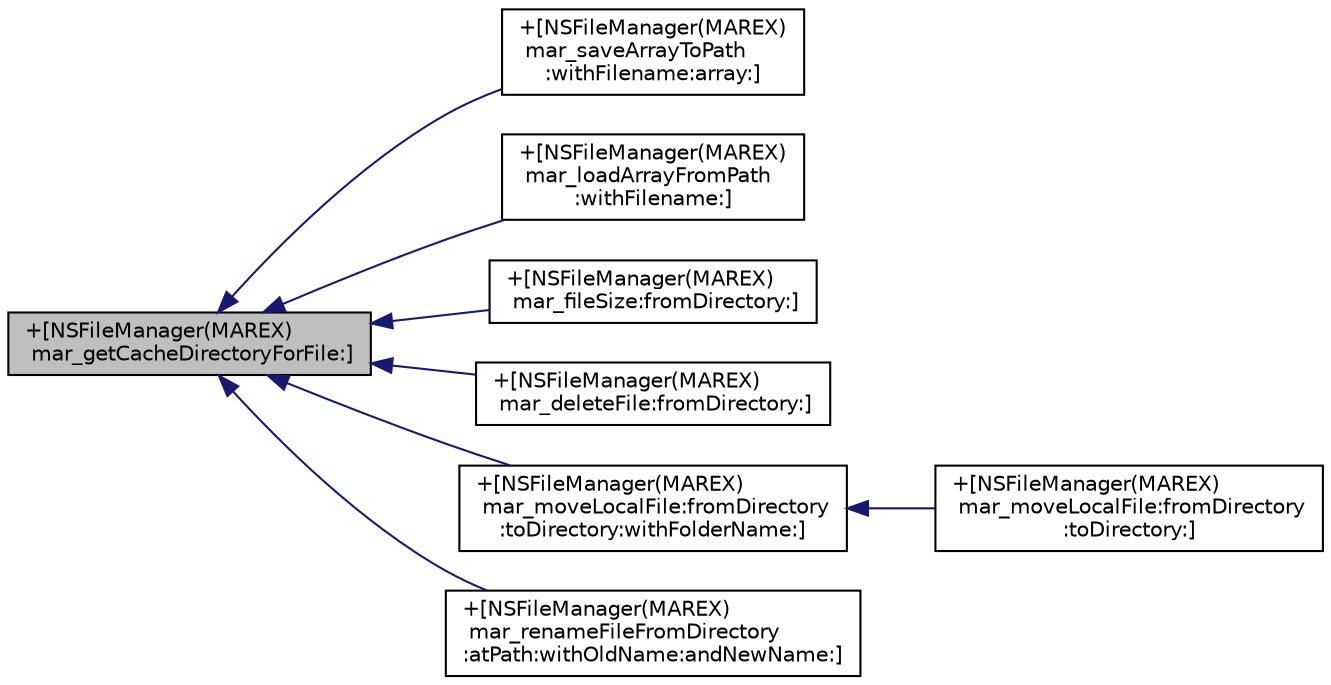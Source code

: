 digraph "+[NSFileManager(MAREX) mar_getCacheDirectoryForFile:]"
{
  edge [fontname="Helvetica",fontsize="10",labelfontname="Helvetica",labelfontsize="10"];
  node [fontname="Helvetica",fontsize="10",shape=record];
  rankdir="LR";
  Node58 [label="+[NSFileManager(MAREX)\l mar_getCacheDirectoryForFile:]",height=0.2,width=0.4,color="black", fillcolor="grey75", style="filled", fontcolor="black"];
  Node58 -> Node59 [dir="back",color="midnightblue",fontsize="10",style="solid",fontname="Helvetica"];
  Node59 [label="+[NSFileManager(MAREX)\l mar_saveArrayToPath\l:withFilename:array:]",height=0.2,width=0.4,color="black", fillcolor="white", style="filled",URL="$category_n_s_file_manager_07_m_a_r_e_x_08.html#a3b9744dbfce7094347afad11a64fef35"];
  Node58 -> Node60 [dir="back",color="midnightblue",fontsize="10",style="solid",fontname="Helvetica"];
  Node60 [label="+[NSFileManager(MAREX)\l mar_loadArrayFromPath\l:withFilename:]",height=0.2,width=0.4,color="black", fillcolor="white", style="filled",URL="$category_n_s_file_manager_07_m_a_r_e_x_08.html#ab821176cefef4a942dfe15f7e144b42c"];
  Node58 -> Node61 [dir="back",color="midnightblue",fontsize="10",style="solid",fontname="Helvetica"];
  Node61 [label="+[NSFileManager(MAREX)\l mar_fileSize:fromDirectory:]",height=0.2,width=0.4,color="black", fillcolor="white", style="filled",URL="$category_n_s_file_manager_07_m_a_r_e_x_08.html#a2b6ca963f97ef62f68eb60a5f7bdb175"];
  Node58 -> Node62 [dir="back",color="midnightblue",fontsize="10",style="solid",fontname="Helvetica"];
  Node62 [label="+[NSFileManager(MAREX)\l mar_deleteFile:fromDirectory:]",height=0.2,width=0.4,color="black", fillcolor="white", style="filled",URL="$category_n_s_file_manager_07_m_a_r_e_x_08.html#ab547dd4af4e305d944b72c7ed8ef73da"];
  Node58 -> Node63 [dir="back",color="midnightblue",fontsize="10",style="solid",fontname="Helvetica"];
  Node63 [label="+[NSFileManager(MAREX)\l mar_moveLocalFile:fromDirectory\l:toDirectory:withFolderName:]",height=0.2,width=0.4,color="black", fillcolor="white", style="filled",URL="$category_n_s_file_manager_07_m_a_r_e_x_08.html#a38e43ad9efe39a7edd96c8bd3dcce0d0"];
  Node63 -> Node64 [dir="back",color="midnightblue",fontsize="10",style="solid",fontname="Helvetica"];
  Node64 [label="+[NSFileManager(MAREX)\l mar_moveLocalFile:fromDirectory\l:toDirectory:]",height=0.2,width=0.4,color="black", fillcolor="white", style="filled",URL="$category_n_s_file_manager_07_m_a_r_e_x_08.html#af00a05aea9bfaf3e97d84a3c30beb1bd"];
  Node58 -> Node65 [dir="back",color="midnightblue",fontsize="10",style="solid",fontname="Helvetica"];
  Node65 [label="+[NSFileManager(MAREX)\l mar_renameFileFromDirectory\l:atPath:withOldName:andNewName:]",height=0.2,width=0.4,color="black", fillcolor="white", style="filled",URL="$category_n_s_file_manager_07_m_a_r_e_x_08.html#a1b0741c9779a481247320ca490837a06"];
}
